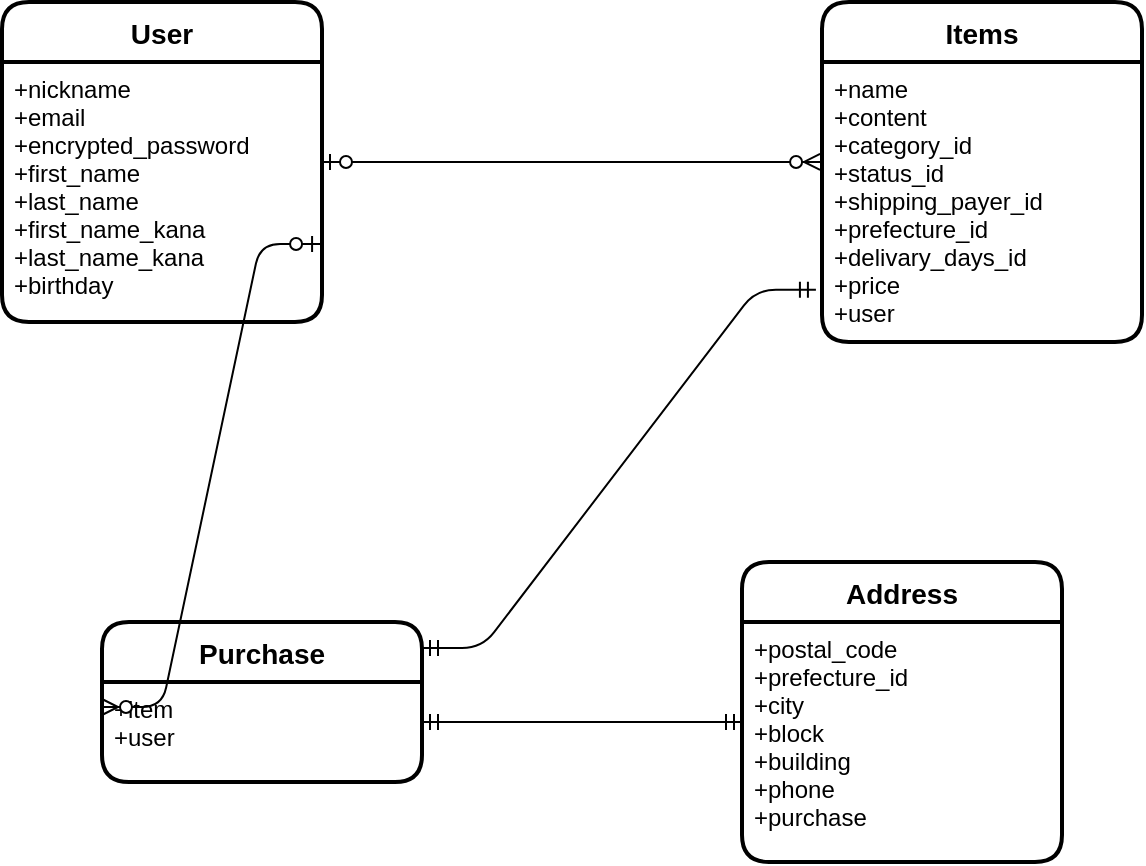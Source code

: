 <mxfile version="13.6.5">
    <diagram id="Nked4dB7jRQ8hgOpI80G" name="ページ1">
        <mxGraphModel dx="656" dy="526" grid="1" gridSize="10" guides="1" tooltips="1" connect="1" arrows="1" fold="1" page="1" pageScale="1" pageWidth="827" pageHeight="1169" math="0" shadow="0">
            <root>
                <mxCell id="0"/>
                <mxCell id="1" parent="0"/>
                <mxCell id="2" value="User" style="swimlane;childLayout=stackLayout;horizontal=1;startSize=30;horizontalStack=0;rounded=1;fontSize=14;fontStyle=1;strokeWidth=2;resizeParent=0;resizeLast=1;shadow=0;dashed=0;align=center;" parent="1" vertex="1">
                    <mxGeometry x="110" y="40" width="160" height="160" as="geometry"/>
                </mxCell>
                <mxCell id="3" value="+nickname&#10;+email&#10;+encrypted_password&#10;+first_name&#10;+last_name&#10;+first_name_kana&#10;+last_name_kana&#10;+birthday" style="align=left;strokeColor=none;fillColor=none;spacingLeft=4;fontSize=12;verticalAlign=top;resizable=0;rotatable=0;part=1;" parent="2" vertex="1">
                    <mxGeometry y="30" width="160" height="130" as="geometry"/>
                </mxCell>
                <mxCell id="8" value="Items" style="swimlane;childLayout=stackLayout;horizontal=1;startSize=30;horizontalStack=0;rounded=1;fontSize=14;fontStyle=1;strokeWidth=2;resizeParent=0;resizeLast=1;shadow=0;dashed=0;align=center;" parent="1" vertex="1">
                    <mxGeometry x="520" y="40" width="160" height="170" as="geometry"/>
                </mxCell>
                <mxCell id="9" value="+name&#10;+content&#10;+category_id&#10;+status_id&#10;+shipping_payer_id&#10;+prefecture_id&#10;+delivary_days_id&#10;+price&#10;+user" style="align=left;strokeColor=none;fillColor=none;spacingLeft=4;fontSize=12;verticalAlign=top;resizable=0;rotatable=0;part=1;" parent="8" vertex="1">
                    <mxGeometry y="30" width="160" height="140" as="geometry"/>
                </mxCell>
                <mxCell id="18" value="" style="edgeStyle=entityRelationEdgeStyle;fontSize=12;html=1;endArrow=ERmandOne;startArrow=ERmandOne;" parent="1" edge="1">
                    <mxGeometry width="100" height="100" relative="1" as="geometry">
                        <mxPoint x="320" y="400" as="sourcePoint"/>
                        <mxPoint x="480" y="400" as="targetPoint"/>
                    </mxGeometry>
                </mxCell>
                <mxCell id="13" value="Purchase" style="swimlane;childLayout=stackLayout;horizontal=1;startSize=30;horizontalStack=0;rounded=1;fontSize=14;fontStyle=1;strokeWidth=2;resizeParent=0;resizeLast=1;shadow=0;dashed=0;align=center;" parent="1" vertex="1">
                    <mxGeometry x="160" y="350" width="160" height="80" as="geometry"/>
                </mxCell>
                <mxCell id="14" value="+item&#10;+user" style="align=left;strokeColor=none;fillColor=none;spacingLeft=4;fontSize=12;verticalAlign=top;resizable=0;rotatable=0;part=1;" parent="13" vertex="1">
                    <mxGeometry y="30" width="160" height="50" as="geometry"/>
                </mxCell>
                <mxCell id="15" value="Address" style="swimlane;childLayout=stackLayout;horizontal=1;startSize=30;horizontalStack=0;rounded=1;fontSize=14;fontStyle=1;strokeWidth=2;resizeParent=0;resizeLast=1;shadow=0;dashed=0;align=center;" parent="1" vertex="1">
                    <mxGeometry x="480" y="320" width="160" height="150" as="geometry"/>
                </mxCell>
                <mxCell id="16" value="+postal_code&#10;+prefecture_id&#10;+city&#10;+block&#10;+building&#10;+phone&#10;+purchase" style="align=left;strokeColor=none;fillColor=none;spacingLeft=4;fontSize=12;verticalAlign=top;resizable=0;rotatable=0;part=1;" parent="15" vertex="1">
                    <mxGeometry y="30" width="160" height="120" as="geometry"/>
                </mxCell>
                <mxCell id="27" value="" style="edgeStyle=entityRelationEdgeStyle;fontSize=12;html=1;endArrow=ERmandOne;startArrow=ERmandOne;entryX=-0.019;entryY=0.813;entryDx=0;entryDy=0;entryPerimeter=0;" parent="1" target="9" edge="1">
                    <mxGeometry width="100" height="100" relative="1" as="geometry">
                        <mxPoint x="320" y="363" as="sourcePoint"/>
                        <mxPoint x="470" y="300" as="targetPoint"/>
                    </mxGeometry>
                </mxCell>
                <mxCell id="32" value="" style="edgeStyle=entityRelationEdgeStyle;fontSize=12;html=1;endArrow=ERzeroToMany;startArrow=ERzeroToOne;exitX=0.994;exitY=0.7;exitDx=0;exitDy=0;exitPerimeter=0;entryX=0;entryY=0.25;entryDx=0;entryDy=0;" edge="1" parent="1" source="3" target="14">
                    <mxGeometry width="100" height="100" relative="1" as="geometry">
                        <mxPoint x="400" y="190" as="sourcePoint"/>
                        <mxPoint x="150" y="400" as="targetPoint"/>
                    </mxGeometry>
                </mxCell>
                <mxCell id="33" value="" style="edgeStyle=entityRelationEdgeStyle;fontSize=12;html=1;endArrow=ERzeroToMany;startArrow=ERzeroToOne;entryX=-0.006;entryY=0.357;entryDx=0;entryDy=0;entryPerimeter=0;" edge="1" parent="1" target="9">
                    <mxGeometry width="100" height="100" relative="1" as="geometry">
                        <mxPoint x="270" y="120" as="sourcePoint"/>
                        <mxPoint x="370" y="20" as="targetPoint"/>
                    </mxGeometry>
                </mxCell>
            </root>
        </mxGraphModel>
    </diagram>
</mxfile>